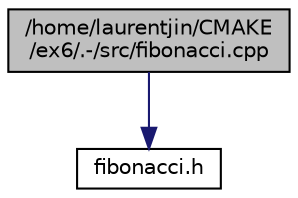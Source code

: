 digraph "/home/laurentjin/CMAKE/ex6/.-/src/fibonacci.cpp"
{
  edge [fontname="Helvetica",fontsize="10",labelfontname="Helvetica",labelfontsize="10"];
  node [fontname="Helvetica",fontsize="10",shape=record];
  Node0 [label="/home/laurentjin/CMAKE\l/ex6/.-/src/fibonacci.cpp",height=0.2,width=0.4,color="black", fillcolor="grey75", style="filled", fontcolor="black"];
  Node0 -> Node1 [color="midnightblue",fontsize="10",style="solid",fontname="Helvetica"];
  Node1 [label="fibonacci.h",height=0.2,width=0.4,color="black", fillcolor="white", style="filled",URL="$da/d98/fibonacci_8h.html",tooltip="Déclaration de la fonction de calcul de Fibonacci. "];
}
